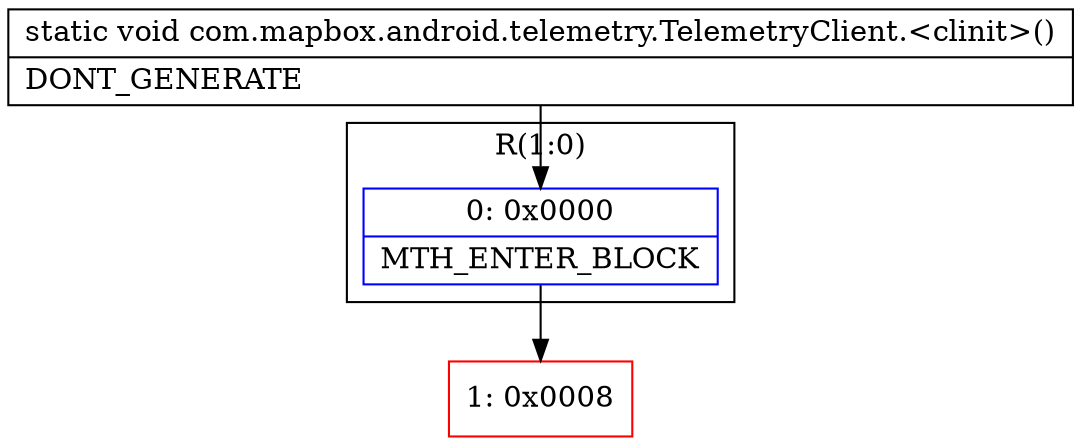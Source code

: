 digraph "CFG forcom.mapbox.android.telemetry.TelemetryClient.\<clinit\>()V" {
subgraph cluster_Region_994900892 {
label = "R(1:0)";
node [shape=record,color=blue];
Node_0 [shape=record,label="{0\:\ 0x0000|MTH_ENTER_BLOCK\l}"];
}
Node_1 [shape=record,color=red,label="{1\:\ 0x0008}"];
MethodNode[shape=record,label="{static void com.mapbox.android.telemetry.TelemetryClient.\<clinit\>()  | DONT_GENERATE\l}"];
MethodNode -> Node_0;
Node_0 -> Node_1;
}

